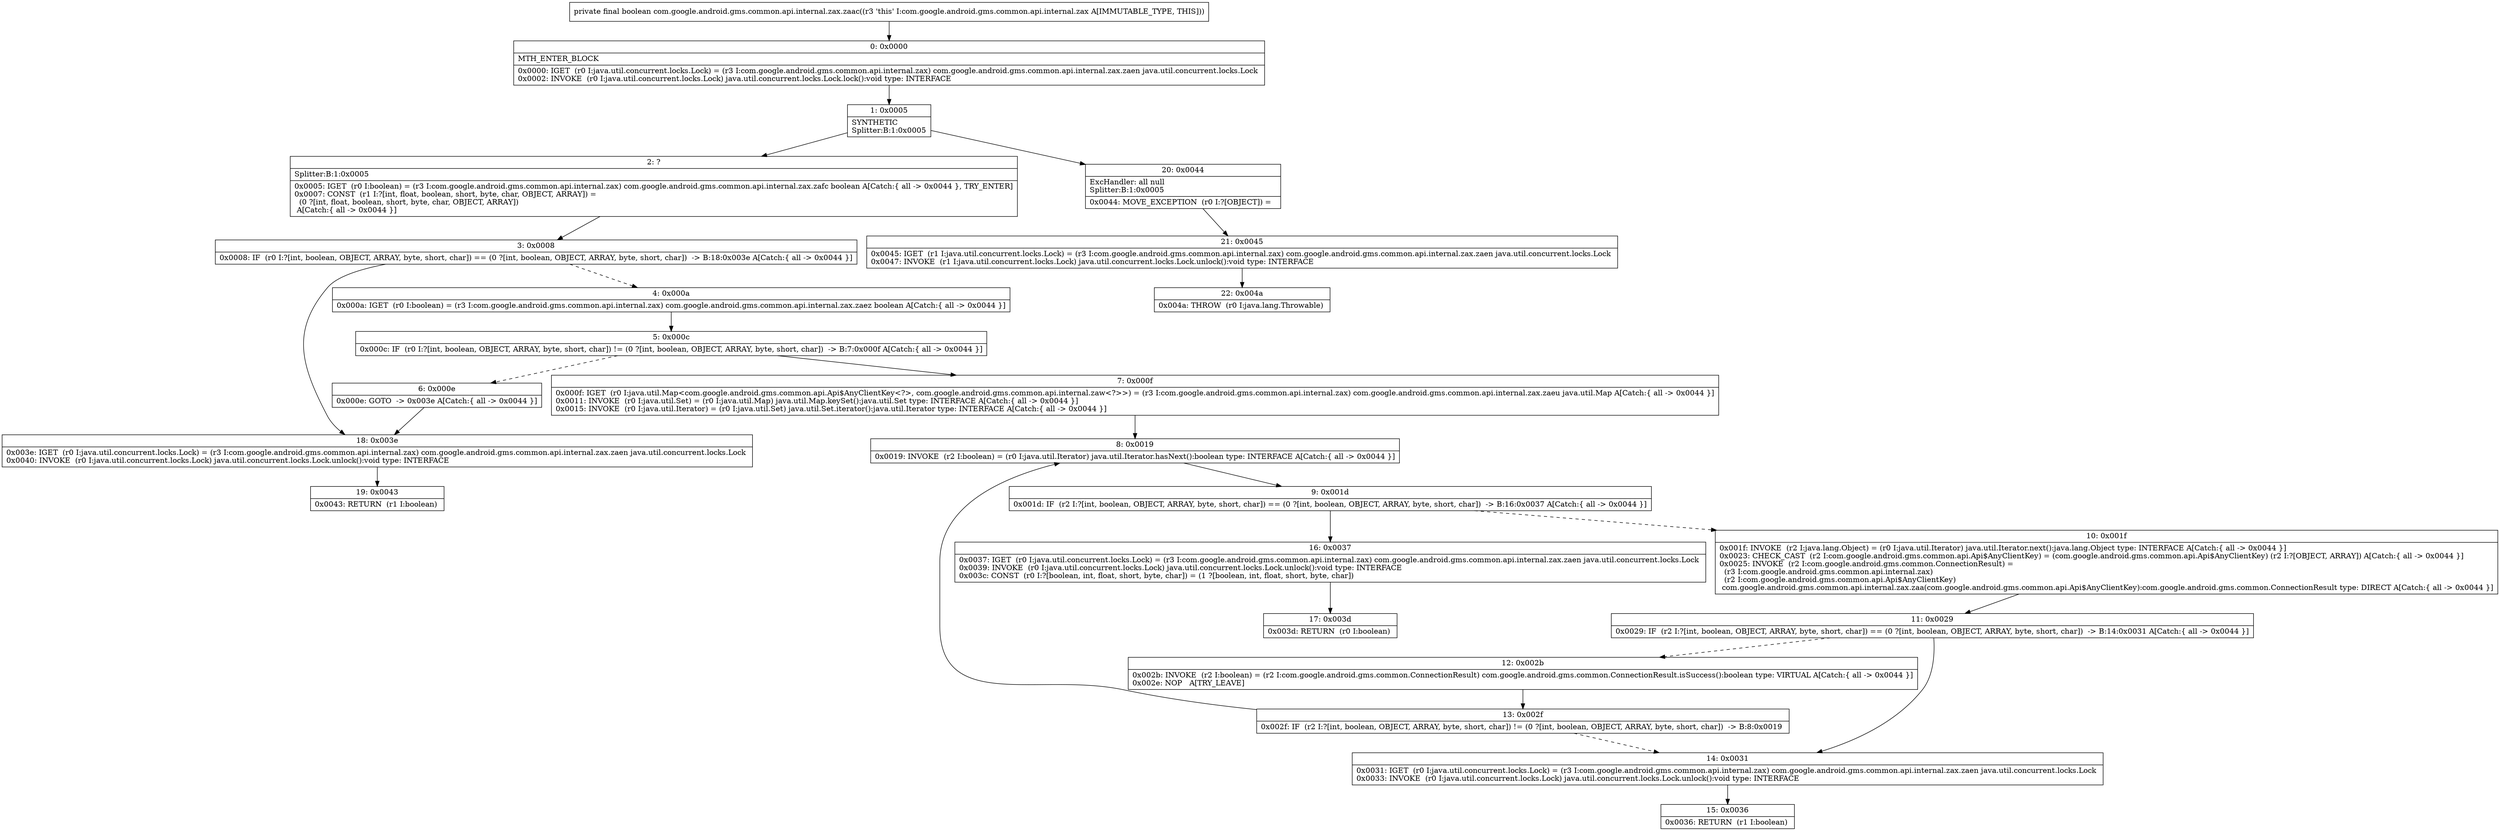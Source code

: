 digraph "CFG forcom.google.android.gms.common.api.internal.zax.zaac()Z" {
Node_0 [shape=record,label="{0\:\ 0x0000|MTH_ENTER_BLOCK\l|0x0000: IGET  (r0 I:java.util.concurrent.locks.Lock) = (r3 I:com.google.android.gms.common.api.internal.zax) com.google.android.gms.common.api.internal.zax.zaen java.util.concurrent.locks.Lock \l0x0002: INVOKE  (r0 I:java.util.concurrent.locks.Lock) java.util.concurrent.locks.Lock.lock():void type: INTERFACE \l}"];
Node_1 [shape=record,label="{1\:\ 0x0005|SYNTHETIC\lSplitter:B:1:0x0005\l}"];
Node_2 [shape=record,label="{2\:\ ?|Splitter:B:1:0x0005\l|0x0005: IGET  (r0 I:boolean) = (r3 I:com.google.android.gms.common.api.internal.zax) com.google.android.gms.common.api.internal.zax.zafc boolean A[Catch:\{ all \-\> 0x0044 \}, TRY_ENTER]\l0x0007: CONST  (r1 I:?[int, float, boolean, short, byte, char, OBJECT, ARRAY]) = \l  (0 ?[int, float, boolean, short, byte, char, OBJECT, ARRAY])\l A[Catch:\{ all \-\> 0x0044 \}]\l}"];
Node_3 [shape=record,label="{3\:\ 0x0008|0x0008: IF  (r0 I:?[int, boolean, OBJECT, ARRAY, byte, short, char]) == (0 ?[int, boolean, OBJECT, ARRAY, byte, short, char])  \-\> B:18:0x003e A[Catch:\{ all \-\> 0x0044 \}]\l}"];
Node_4 [shape=record,label="{4\:\ 0x000a|0x000a: IGET  (r0 I:boolean) = (r3 I:com.google.android.gms.common.api.internal.zax) com.google.android.gms.common.api.internal.zax.zaez boolean A[Catch:\{ all \-\> 0x0044 \}]\l}"];
Node_5 [shape=record,label="{5\:\ 0x000c|0x000c: IF  (r0 I:?[int, boolean, OBJECT, ARRAY, byte, short, char]) != (0 ?[int, boolean, OBJECT, ARRAY, byte, short, char])  \-\> B:7:0x000f A[Catch:\{ all \-\> 0x0044 \}]\l}"];
Node_6 [shape=record,label="{6\:\ 0x000e|0x000e: GOTO  \-\> 0x003e A[Catch:\{ all \-\> 0x0044 \}]\l}"];
Node_7 [shape=record,label="{7\:\ 0x000f|0x000f: IGET  (r0 I:java.util.Map\<com.google.android.gms.common.api.Api$AnyClientKey\<?\>, com.google.android.gms.common.api.internal.zaw\<?\>\>) = (r3 I:com.google.android.gms.common.api.internal.zax) com.google.android.gms.common.api.internal.zax.zaeu java.util.Map A[Catch:\{ all \-\> 0x0044 \}]\l0x0011: INVOKE  (r0 I:java.util.Set) = (r0 I:java.util.Map) java.util.Map.keySet():java.util.Set type: INTERFACE A[Catch:\{ all \-\> 0x0044 \}]\l0x0015: INVOKE  (r0 I:java.util.Iterator) = (r0 I:java.util.Set) java.util.Set.iterator():java.util.Iterator type: INTERFACE A[Catch:\{ all \-\> 0x0044 \}]\l}"];
Node_8 [shape=record,label="{8\:\ 0x0019|0x0019: INVOKE  (r2 I:boolean) = (r0 I:java.util.Iterator) java.util.Iterator.hasNext():boolean type: INTERFACE A[Catch:\{ all \-\> 0x0044 \}]\l}"];
Node_9 [shape=record,label="{9\:\ 0x001d|0x001d: IF  (r2 I:?[int, boolean, OBJECT, ARRAY, byte, short, char]) == (0 ?[int, boolean, OBJECT, ARRAY, byte, short, char])  \-\> B:16:0x0037 A[Catch:\{ all \-\> 0x0044 \}]\l}"];
Node_10 [shape=record,label="{10\:\ 0x001f|0x001f: INVOKE  (r2 I:java.lang.Object) = (r0 I:java.util.Iterator) java.util.Iterator.next():java.lang.Object type: INTERFACE A[Catch:\{ all \-\> 0x0044 \}]\l0x0023: CHECK_CAST  (r2 I:com.google.android.gms.common.api.Api$AnyClientKey) = (com.google.android.gms.common.api.Api$AnyClientKey) (r2 I:?[OBJECT, ARRAY]) A[Catch:\{ all \-\> 0x0044 \}]\l0x0025: INVOKE  (r2 I:com.google.android.gms.common.ConnectionResult) = \l  (r3 I:com.google.android.gms.common.api.internal.zax)\l  (r2 I:com.google.android.gms.common.api.Api$AnyClientKey)\l com.google.android.gms.common.api.internal.zax.zaa(com.google.android.gms.common.api.Api$AnyClientKey):com.google.android.gms.common.ConnectionResult type: DIRECT A[Catch:\{ all \-\> 0x0044 \}]\l}"];
Node_11 [shape=record,label="{11\:\ 0x0029|0x0029: IF  (r2 I:?[int, boolean, OBJECT, ARRAY, byte, short, char]) == (0 ?[int, boolean, OBJECT, ARRAY, byte, short, char])  \-\> B:14:0x0031 A[Catch:\{ all \-\> 0x0044 \}]\l}"];
Node_12 [shape=record,label="{12\:\ 0x002b|0x002b: INVOKE  (r2 I:boolean) = (r2 I:com.google.android.gms.common.ConnectionResult) com.google.android.gms.common.ConnectionResult.isSuccess():boolean type: VIRTUAL A[Catch:\{ all \-\> 0x0044 \}]\l0x002e: NOP   A[TRY_LEAVE]\l}"];
Node_13 [shape=record,label="{13\:\ 0x002f|0x002f: IF  (r2 I:?[int, boolean, OBJECT, ARRAY, byte, short, char]) != (0 ?[int, boolean, OBJECT, ARRAY, byte, short, char])  \-\> B:8:0x0019 \l}"];
Node_14 [shape=record,label="{14\:\ 0x0031|0x0031: IGET  (r0 I:java.util.concurrent.locks.Lock) = (r3 I:com.google.android.gms.common.api.internal.zax) com.google.android.gms.common.api.internal.zax.zaen java.util.concurrent.locks.Lock \l0x0033: INVOKE  (r0 I:java.util.concurrent.locks.Lock) java.util.concurrent.locks.Lock.unlock():void type: INTERFACE \l}"];
Node_15 [shape=record,label="{15\:\ 0x0036|0x0036: RETURN  (r1 I:boolean) \l}"];
Node_16 [shape=record,label="{16\:\ 0x0037|0x0037: IGET  (r0 I:java.util.concurrent.locks.Lock) = (r3 I:com.google.android.gms.common.api.internal.zax) com.google.android.gms.common.api.internal.zax.zaen java.util.concurrent.locks.Lock \l0x0039: INVOKE  (r0 I:java.util.concurrent.locks.Lock) java.util.concurrent.locks.Lock.unlock():void type: INTERFACE \l0x003c: CONST  (r0 I:?[boolean, int, float, short, byte, char]) = (1 ?[boolean, int, float, short, byte, char]) \l}"];
Node_17 [shape=record,label="{17\:\ 0x003d|0x003d: RETURN  (r0 I:boolean) \l}"];
Node_18 [shape=record,label="{18\:\ 0x003e|0x003e: IGET  (r0 I:java.util.concurrent.locks.Lock) = (r3 I:com.google.android.gms.common.api.internal.zax) com.google.android.gms.common.api.internal.zax.zaen java.util.concurrent.locks.Lock \l0x0040: INVOKE  (r0 I:java.util.concurrent.locks.Lock) java.util.concurrent.locks.Lock.unlock():void type: INTERFACE \l}"];
Node_19 [shape=record,label="{19\:\ 0x0043|0x0043: RETURN  (r1 I:boolean) \l}"];
Node_20 [shape=record,label="{20\:\ 0x0044|ExcHandler: all null\lSplitter:B:1:0x0005\l|0x0044: MOVE_EXCEPTION  (r0 I:?[OBJECT]) =  \l}"];
Node_21 [shape=record,label="{21\:\ 0x0045|0x0045: IGET  (r1 I:java.util.concurrent.locks.Lock) = (r3 I:com.google.android.gms.common.api.internal.zax) com.google.android.gms.common.api.internal.zax.zaen java.util.concurrent.locks.Lock \l0x0047: INVOKE  (r1 I:java.util.concurrent.locks.Lock) java.util.concurrent.locks.Lock.unlock():void type: INTERFACE \l}"];
Node_22 [shape=record,label="{22\:\ 0x004a|0x004a: THROW  (r0 I:java.lang.Throwable) \l}"];
MethodNode[shape=record,label="{private final boolean com.google.android.gms.common.api.internal.zax.zaac((r3 'this' I:com.google.android.gms.common.api.internal.zax A[IMMUTABLE_TYPE, THIS])) }"];
MethodNode -> Node_0;
Node_0 -> Node_1;
Node_1 -> Node_2;
Node_1 -> Node_20;
Node_2 -> Node_3;
Node_3 -> Node_4[style=dashed];
Node_3 -> Node_18;
Node_4 -> Node_5;
Node_5 -> Node_6[style=dashed];
Node_5 -> Node_7;
Node_6 -> Node_18;
Node_7 -> Node_8;
Node_8 -> Node_9;
Node_9 -> Node_10[style=dashed];
Node_9 -> Node_16;
Node_10 -> Node_11;
Node_11 -> Node_12[style=dashed];
Node_11 -> Node_14;
Node_12 -> Node_13;
Node_13 -> Node_8;
Node_13 -> Node_14[style=dashed];
Node_14 -> Node_15;
Node_16 -> Node_17;
Node_18 -> Node_19;
Node_20 -> Node_21;
Node_21 -> Node_22;
}

